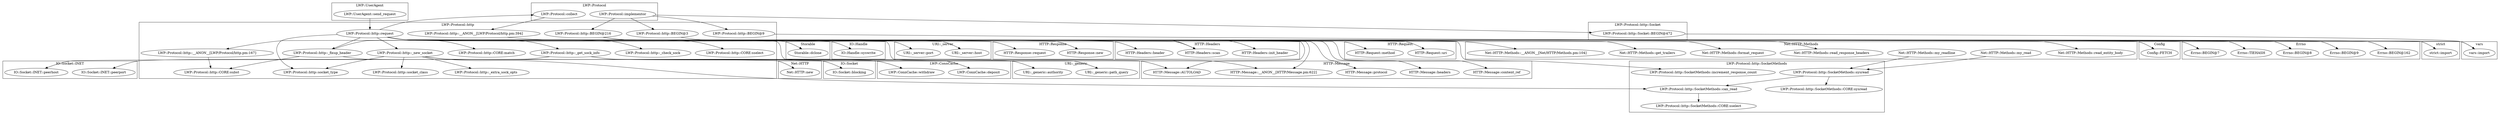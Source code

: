 digraph {
graph [overlap=false]
subgraph cluster_IO_Socket_INET {
	label="IO::Socket::INET";
	"IO::Socket::INET::peerport";
	"IO::Socket::INET::peerhost";
}
subgraph cluster_Storable {
	label="Storable";
	"Storable::dclone";
}
subgraph cluster_Config {
	label="Config";
	"Config::FETCH";
}
subgraph cluster_vars {
	label="vars";
	"vars::import";
}
subgraph cluster_IO_Handle {
	label="IO::Handle";
	"IO::Handle::syswrite";
}
subgraph cluster_LWP_UserAgent {
	label="LWP::UserAgent";
	"LWP::UserAgent::send_request";
}
subgraph cluster_URI__generic {
	label="URI::_generic";
	"URI::_generic::path_query";
	"URI::_generic::authority";
}
subgraph cluster_LWP_ConnCache {
	label="LWP::ConnCache";
	"LWP::ConnCache::deposit";
	"LWP::ConnCache::withdraw";
}
subgraph cluster_URI__server {
	label="URI::_server";
	"URI::_server::host";
	"URI::_server::port";
}
subgraph cluster_HTTP_Response {
	label="HTTP::Response";
	"HTTP::Response::new";
	"HTTP::Response::request";
}
subgraph cluster_LWP_Protocol {
	label="LWP::Protocol";
	"LWP::Protocol::collect";
	"LWP::Protocol::implementor";
}
subgraph cluster_LWP_Protocol_http_Socket {
	label="LWP::Protocol::http::Socket";
	"LWP::Protocol::http::Socket::BEGIN@472";
}
subgraph cluster_HTTP_Headers {
	label="HTTP::Headers";
	"HTTP::Headers::header";
	"HTTP::Headers::scan";
	"HTTP::Headers::init_header";
}
subgraph cluster_Errno {
	label="Errno";
	"Errno::BEGIN@162";
	"Errno::BEGIN@9";
	"Errno::BEGIN@8";
	"Errno::TIEHASH";
	"Errno::BEGIN@7";
}
subgraph cluster_HTTP_Message {
	label="HTTP::Message";
	"HTTP::Message::__ANON__[HTTP/Message.pm:622]";
	"HTTP::Message::content_ref";
	"HTTP::Message::protocol";
	"HTTP::Message::AUTOLOAD";
	"HTTP::Message::headers";
}
subgraph cluster_strict {
	label="strict";
	"strict::import";
}
subgraph cluster_HTTP_Request {
	label="HTTP::Request";
	"HTTP::Request::uri";
	"HTTP::Request::method";
}
subgraph cluster_Net_HTTP {
	label="Net::HTTP";
	"Net::HTTP::new";
}
subgraph cluster_LWP_Protocol_http_SocketMethods {
	label="LWP::Protocol::http::SocketMethods";
	"LWP::Protocol::http::SocketMethods::CORE:sselect";
	"LWP::Protocol::http::SocketMethods::sysread";
	"LWP::Protocol::http::SocketMethods::CORE:sysread";
	"LWP::Protocol::http::SocketMethods::can_read";
	"LWP::Protocol::http::SocketMethods::increment_response_count";
}
subgraph cluster_IO_Socket {
	label="IO::Socket";
	"IO::Socket::blocking";
}
subgraph cluster_LWP_Protocol_http {
	label="LWP::Protocol::http";
	"LWP::Protocol::http::_check_sock";
	"LWP::Protocol::http::CORE:sselect";
	"LWP::Protocol::http::_new_socket";
	"LWP::Protocol::http::CORE:subst";
	"LWP::Protocol::http::request";
	"LWP::Protocol::http::socket_type";
	"LWP::Protocol::http::_fixup_header";
	"LWP::Protocol::http::__ANON__[LWP/Protocol/http.pm:394]";
	"LWP::Protocol::http::CORE:match";
	"LWP::Protocol::http::socket_class";
	"LWP::Protocol::http::_extra_sock_opts";
	"LWP::Protocol::http::__ANON__[LWP/Protocol/http.pm:167]";
	"LWP::Protocol::http::BEGIN@216";
	"LWP::Protocol::http::BEGIN@3";
	"LWP::Protocol::http::BEGIN@9";
	"LWP::Protocol::http::_get_sock_info";
}
subgraph cluster_Net_HTTP_Methods {
	label="Net::HTTP::Methods";
	"Net::HTTP::Methods::read_entity_body";
	"Net::HTTP::Methods::my_read";
	"Net::HTTP::Methods::my_readline";
	"Net::HTTP::Methods::read_response_headers";
	"Net::HTTP::Methods::format_request";
	"Net::HTTP::Methods::get_trailers";
	"Net::HTTP::Methods::__ANON__[Net/HTTP/Methods.pm:104]";
}
"LWP::Protocol::http::BEGIN@216" -> "Errno::BEGIN@8";
"LWP::Protocol::http::_new_socket" -> "Net::HTTP::new";
"LWP::Protocol::http::request" -> "LWP::Protocol::http::SocketMethods::increment_response_count";
"LWP::Protocol::http::request" -> "URI::_server::port";
"LWP::Protocol::http::request" -> "LWP::Protocol::http::_fixup_header";
"LWP::Protocol::http::_new_socket" -> "LWP::ConnCache::withdraw";
"LWP::Protocol::http::_get_sock_info" -> "HTTP::Message::__ANON__[HTTP/Message.pm:622]";
"LWP::Protocol::http::request" -> "HTTP::Message::__ANON__[HTTP/Message.pm:622]";
"LWP::Protocol::http::BEGIN@216" -> "Errno::BEGIN@7";
"LWP::Protocol::implementor" -> "LWP::Protocol::http::BEGIN@3";
"LWP::Protocol::http::request" -> "LWP::Protocol::collect";
"LWP::Protocol::http::BEGIN@216" -> "Errno::BEGIN@162";
"LWP::Protocol::http::request" -> "LWP::Protocol::http::CORE:sselect";
"LWP::Protocol::http::_new_socket" -> "LWP::Protocol::http::socket_type";
"LWP::Protocol::http::request" -> "LWP::Protocol::http::socket_type";
"LWP::Protocol::http::request" -> "HTTP::Message::headers";
"LWP::Protocol::http::request" -> "URI::_generic::path_query";
"LWP::Protocol::http::request" -> "HTTP::Response::request";
"LWP::Protocol::http::_get_sock_info" -> "IO::Socket::INET::peerport";
"LWP::Protocol::http::_get_sock_info" -> "HTTP::Message::AUTOLOAD";
"LWP::Protocol::http::request" -> "HTTP::Message::AUTOLOAD";
"LWP::Protocol::http::request" -> "IO::Handle::syswrite";
"LWP::UserAgent::send_request" -> "LWP::Protocol::http::request";
"LWP::Protocol::http::_fixup_header" -> "LWP::Protocol::http::CORE:subst";
"LWP::Protocol::http::__ANON__[LWP/Protocol/http.pm:167]" -> "LWP::Protocol::http::CORE:subst";
"LWP::Protocol::http::__ANON__[LWP/Protocol/http.pm:394]" -> "Net::HTTP::Methods::read_entity_body";
"LWP::Protocol::http::request" -> "HTTP::Request::uri";
"LWP::Protocol::implementor" -> "LWP::Protocol::http::Socket::BEGIN@472";
"LWP::Protocol::http::request" -> "URI::_server::host";
"HTTP::Headers::scan" -> "LWP::Protocol::http::__ANON__[LWP/Protocol/http.pm:167]";
"LWP::Protocol::http::request" -> "HTTP::Request::method";
"LWP::Protocol::http::_get_sock_info" -> "IO::Socket::INET::peerhost";
"LWP::Protocol::http::request" -> "Net::HTTP::Methods::__ANON__[Net/HTTP/Methods.pm:104]";
"LWP::Protocol::http::_new_socket" -> "LWP::Protocol::http::socket_class";
"LWP::Protocol::http::_fixup_header" -> "HTTP::Headers::init_header";
"LWP::Protocol::http::request" -> "HTTP::Headers::scan";
"LWP::Protocol::http::request" -> "LWP::ConnCache::deposit";
"LWP::Protocol::http::BEGIN@216" -> "Errno::BEGIN@9";
"LWP::Protocol::http::request" -> "HTTP::Headers::header";
"LWP::Protocol::http::SocketMethods::can_read" -> "LWP::Protocol::http::SocketMethods::CORE:sselect";
"LWP::Protocol::http::request" -> "LWP::Protocol::http::_check_sock";
"LWP::Protocol::http::request" -> "HTTP::Message::protocol";
"LWP::Protocol::http::request" -> "HTTP::Message::content_ref";
"LWP::Protocol::http::request" -> "LWP::Protocol::http::CORE:match";
"LWP::Protocol::http::BEGIN@216" -> "Errno::TIEHASH";
"LWP::Protocol::http::request" -> "Net::HTTP::Methods::get_trailers";
"LWP::Protocol::http::request" -> "Storable::dclone";
"LWP::Protocol::http::Socket::BEGIN@472" -> "vars::import";
"LWP::Protocol::http::BEGIN@9" -> "vars::import";
"LWP::Protocol::http::_new_socket" -> "LWP::Protocol::http::_extra_sock_opts";
"LWP::Protocol::http::request" -> "Net::HTTP::Methods::format_request";
"LWP::Protocol::http::request" -> "HTTP::Response::new";
"LWP::Protocol::http::_fixup_header" -> "URI::_generic::authority";
"LWP::Protocol::http::request" -> "LWP::Protocol::http::_new_socket";
"LWP::Protocol::http::SocketMethods::sysread" -> "LWP::Protocol::http::SocketMethods::CORE:sysread";
"LWP::Protocol::http::SocketMethods::sysread" -> "LWP::Protocol::http::SocketMethods::can_read";
"LWP::Protocol::http::_new_socket" -> "LWP::Protocol::http::SocketMethods::can_read";
"LWP::Protocol::collect" -> "LWP::Protocol::http::__ANON__[LWP/Protocol/http.pm:394]";
"LWP::Protocol::http::BEGIN@216" -> "Config::FETCH";
"LWP::Protocol::implementor" -> "LWP::Protocol::http::BEGIN@216";
"LWP::Protocol::http::request" -> "Net::HTTP::Methods::read_response_headers";
"LWP::Protocol::implementor" -> "LWP::Protocol::http::BEGIN@9";
"LWP::Protocol::http::request" -> "LWP::Protocol::http::_get_sock_info";
"Net::HTTP::Methods::my_read" -> "LWP::Protocol::http::SocketMethods::sysread";
"Net::HTTP::Methods::my_readline" -> "LWP::Protocol::http::SocketMethods::sysread";
"LWP::Protocol::http::BEGIN@3" -> "strict::import";
"LWP::Protocol::http::_new_socket" -> "IO::Socket::blocking";
}

